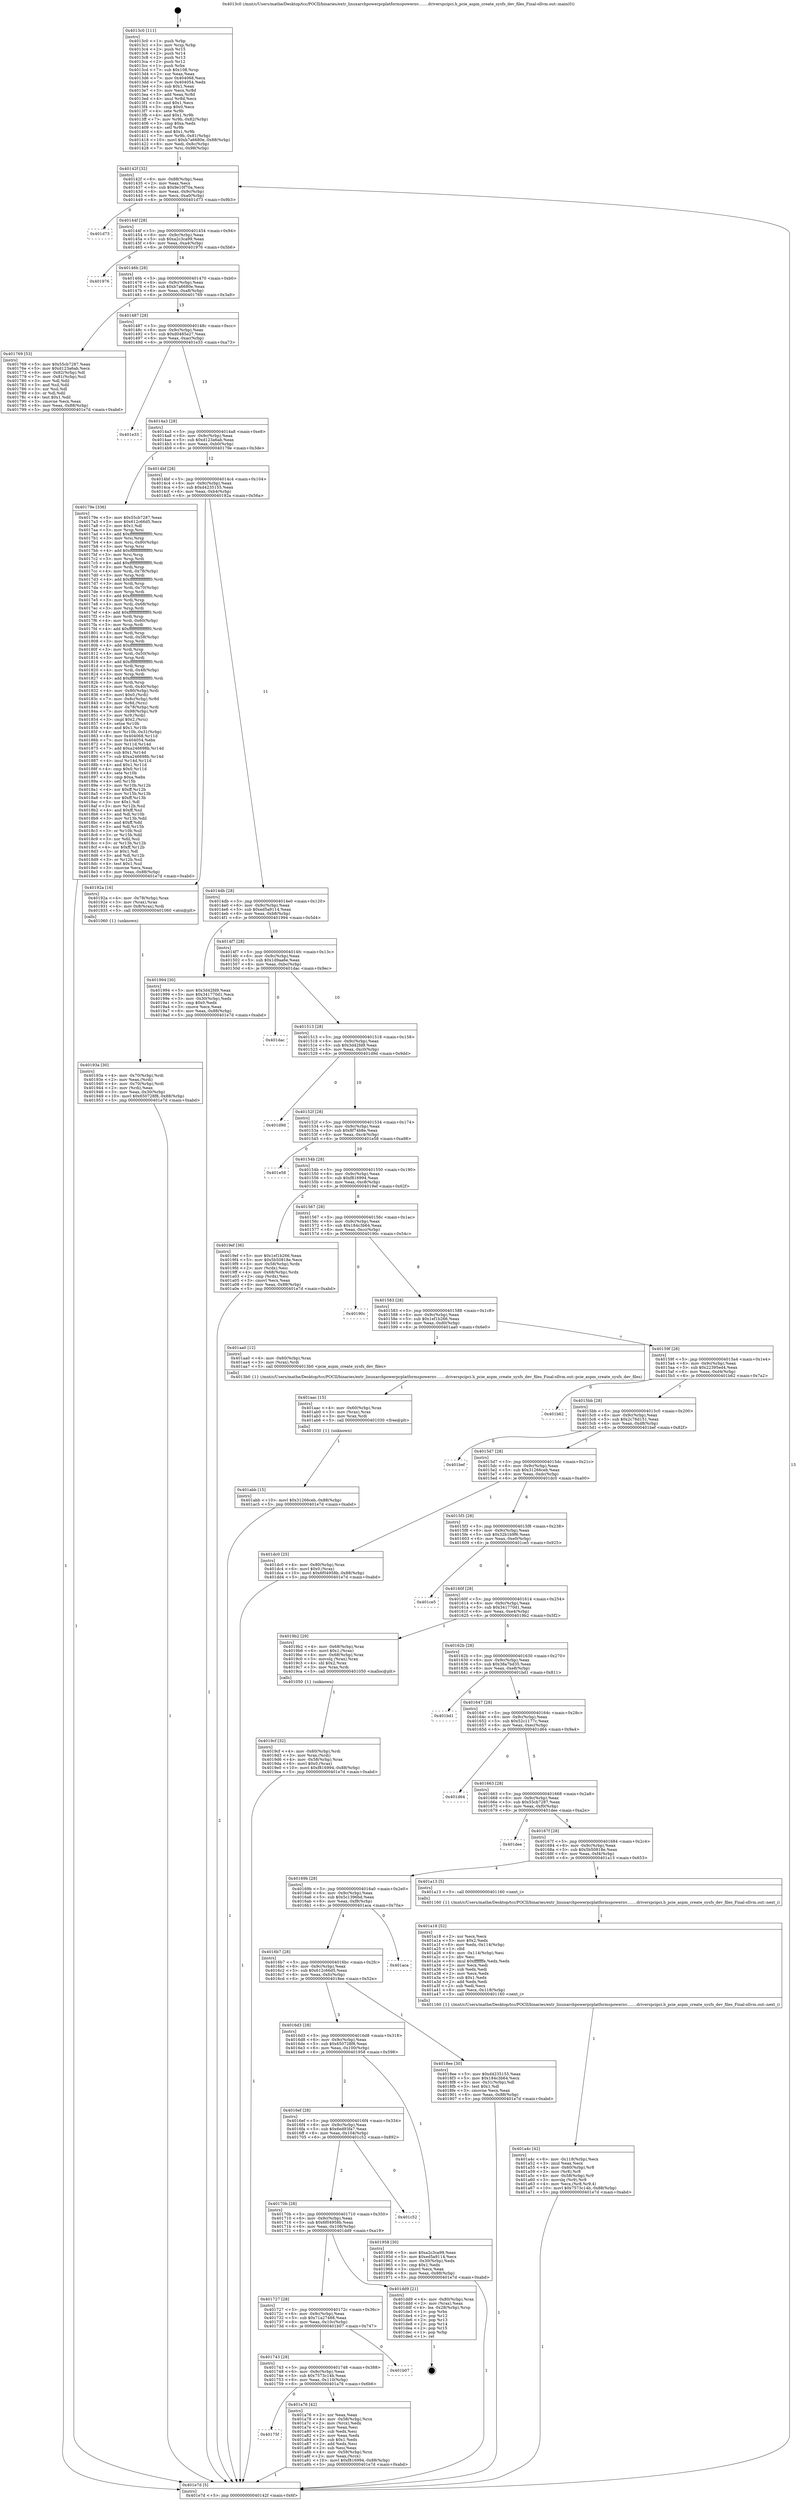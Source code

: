 digraph "0x4013c0" {
  label = "0x4013c0 (/mnt/c/Users/mathe/Desktop/tcc/POCII/binaries/extr_linuxarchpowerpcplatformspowernv........driverspcipci.h_pcie_aspm_create_sysfs_dev_files_Final-ollvm.out::main(0))"
  labelloc = "t"
  node[shape=record]

  Entry [label="",width=0.3,height=0.3,shape=circle,fillcolor=black,style=filled]
  "0x40142f" [label="{
     0x40142f [32]\l
     | [instrs]\l
     &nbsp;&nbsp;0x40142f \<+6\>: mov -0x88(%rbp),%eax\l
     &nbsp;&nbsp;0x401435 \<+2\>: mov %eax,%ecx\l
     &nbsp;&nbsp;0x401437 \<+6\>: sub $0x9e10f70a,%ecx\l
     &nbsp;&nbsp;0x40143d \<+6\>: mov %eax,-0x9c(%rbp)\l
     &nbsp;&nbsp;0x401443 \<+6\>: mov %ecx,-0xa0(%rbp)\l
     &nbsp;&nbsp;0x401449 \<+6\>: je 0000000000401d73 \<main+0x9b3\>\l
  }"]
  "0x401d73" [label="{
     0x401d73\l
  }", style=dashed]
  "0x40144f" [label="{
     0x40144f [28]\l
     | [instrs]\l
     &nbsp;&nbsp;0x40144f \<+5\>: jmp 0000000000401454 \<main+0x94\>\l
     &nbsp;&nbsp;0x401454 \<+6\>: mov -0x9c(%rbp),%eax\l
     &nbsp;&nbsp;0x40145a \<+5\>: sub $0xa2c3ca99,%eax\l
     &nbsp;&nbsp;0x40145f \<+6\>: mov %eax,-0xa4(%rbp)\l
     &nbsp;&nbsp;0x401465 \<+6\>: je 0000000000401976 \<main+0x5b6\>\l
  }"]
  Exit [label="",width=0.3,height=0.3,shape=circle,fillcolor=black,style=filled,peripheries=2]
  "0x401976" [label="{
     0x401976\l
  }", style=dashed]
  "0x40146b" [label="{
     0x40146b [28]\l
     | [instrs]\l
     &nbsp;&nbsp;0x40146b \<+5\>: jmp 0000000000401470 \<main+0xb0\>\l
     &nbsp;&nbsp;0x401470 \<+6\>: mov -0x9c(%rbp),%eax\l
     &nbsp;&nbsp;0x401476 \<+5\>: sub $0xb7a6680e,%eax\l
     &nbsp;&nbsp;0x40147b \<+6\>: mov %eax,-0xa8(%rbp)\l
     &nbsp;&nbsp;0x401481 \<+6\>: je 0000000000401769 \<main+0x3a9\>\l
  }"]
  "0x401abb" [label="{
     0x401abb [15]\l
     | [instrs]\l
     &nbsp;&nbsp;0x401abb \<+10\>: movl $0x31266ceb,-0x88(%rbp)\l
     &nbsp;&nbsp;0x401ac5 \<+5\>: jmp 0000000000401e7d \<main+0xabd\>\l
  }"]
  "0x401769" [label="{
     0x401769 [53]\l
     | [instrs]\l
     &nbsp;&nbsp;0x401769 \<+5\>: mov $0x55cb7287,%eax\l
     &nbsp;&nbsp;0x40176e \<+5\>: mov $0xd123a6ab,%ecx\l
     &nbsp;&nbsp;0x401773 \<+6\>: mov -0x82(%rbp),%dl\l
     &nbsp;&nbsp;0x401779 \<+7\>: mov -0x81(%rbp),%sil\l
     &nbsp;&nbsp;0x401780 \<+3\>: mov %dl,%dil\l
     &nbsp;&nbsp;0x401783 \<+3\>: and %sil,%dil\l
     &nbsp;&nbsp;0x401786 \<+3\>: xor %sil,%dl\l
     &nbsp;&nbsp;0x401789 \<+3\>: or %dl,%dil\l
     &nbsp;&nbsp;0x40178c \<+4\>: test $0x1,%dil\l
     &nbsp;&nbsp;0x401790 \<+3\>: cmovne %ecx,%eax\l
     &nbsp;&nbsp;0x401793 \<+6\>: mov %eax,-0x88(%rbp)\l
     &nbsp;&nbsp;0x401799 \<+5\>: jmp 0000000000401e7d \<main+0xabd\>\l
  }"]
  "0x401487" [label="{
     0x401487 [28]\l
     | [instrs]\l
     &nbsp;&nbsp;0x401487 \<+5\>: jmp 000000000040148c \<main+0xcc\>\l
     &nbsp;&nbsp;0x40148c \<+6\>: mov -0x9c(%rbp),%eax\l
     &nbsp;&nbsp;0x401492 \<+5\>: sub $0xd0485e27,%eax\l
     &nbsp;&nbsp;0x401497 \<+6\>: mov %eax,-0xac(%rbp)\l
     &nbsp;&nbsp;0x40149d \<+6\>: je 0000000000401e33 \<main+0xa73\>\l
  }"]
  "0x401e7d" [label="{
     0x401e7d [5]\l
     | [instrs]\l
     &nbsp;&nbsp;0x401e7d \<+5\>: jmp 000000000040142f \<main+0x6f\>\l
  }"]
  "0x4013c0" [label="{
     0x4013c0 [111]\l
     | [instrs]\l
     &nbsp;&nbsp;0x4013c0 \<+1\>: push %rbp\l
     &nbsp;&nbsp;0x4013c1 \<+3\>: mov %rsp,%rbp\l
     &nbsp;&nbsp;0x4013c4 \<+2\>: push %r15\l
     &nbsp;&nbsp;0x4013c6 \<+2\>: push %r14\l
     &nbsp;&nbsp;0x4013c8 \<+2\>: push %r13\l
     &nbsp;&nbsp;0x4013ca \<+2\>: push %r12\l
     &nbsp;&nbsp;0x4013cc \<+1\>: push %rbx\l
     &nbsp;&nbsp;0x4013cd \<+7\>: sub $0x108,%rsp\l
     &nbsp;&nbsp;0x4013d4 \<+2\>: xor %eax,%eax\l
     &nbsp;&nbsp;0x4013d6 \<+7\>: mov 0x404068,%ecx\l
     &nbsp;&nbsp;0x4013dd \<+7\>: mov 0x404054,%edx\l
     &nbsp;&nbsp;0x4013e4 \<+3\>: sub $0x1,%eax\l
     &nbsp;&nbsp;0x4013e7 \<+3\>: mov %ecx,%r8d\l
     &nbsp;&nbsp;0x4013ea \<+3\>: add %eax,%r8d\l
     &nbsp;&nbsp;0x4013ed \<+4\>: imul %r8d,%ecx\l
     &nbsp;&nbsp;0x4013f1 \<+3\>: and $0x1,%ecx\l
     &nbsp;&nbsp;0x4013f4 \<+3\>: cmp $0x0,%ecx\l
     &nbsp;&nbsp;0x4013f7 \<+4\>: sete %r9b\l
     &nbsp;&nbsp;0x4013fb \<+4\>: and $0x1,%r9b\l
     &nbsp;&nbsp;0x4013ff \<+7\>: mov %r9b,-0x82(%rbp)\l
     &nbsp;&nbsp;0x401406 \<+3\>: cmp $0xa,%edx\l
     &nbsp;&nbsp;0x401409 \<+4\>: setl %r9b\l
     &nbsp;&nbsp;0x40140d \<+4\>: and $0x1,%r9b\l
     &nbsp;&nbsp;0x401411 \<+7\>: mov %r9b,-0x81(%rbp)\l
     &nbsp;&nbsp;0x401418 \<+10\>: movl $0xb7a6680e,-0x88(%rbp)\l
     &nbsp;&nbsp;0x401422 \<+6\>: mov %edi,-0x8c(%rbp)\l
     &nbsp;&nbsp;0x401428 \<+7\>: mov %rsi,-0x98(%rbp)\l
  }"]
  "0x401aac" [label="{
     0x401aac [15]\l
     | [instrs]\l
     &nbsp;&nbsp;0x401aac \<+4\>: mov -0x60(%rbp),%rax\l
     &nbsp;&nbsp;0x401ab0 \<+3\>: mov (%rax),%rax\l
     &nbsp;&nbsp;0x401ab3 \<+3\>: mov %rax,%rdi\l
     &nbsp;&nbsp;0x401ab6 \<+5\>: call 0000000000401030 \<free@plt\>\l
     | [calls]\l
     &nbsp;&nbsp;0x401030 \{1\} (unknown)\l
  }"]
  "0x401e33" [label="{
     0x401e33\l
  }", style=dashed]
  "0x4014a3" [label="{
     0x4014a3 [28]\l
     | [instrs]\l
     &nbsp;&nbsp;0x4014a3 \<+5\>: jmp 00000000004014a8 \<main+0xe8\>\l
     &nbsp;&nbsp;0x4014a8 \<+6\>: mov -0x9c(%rbp),%eax\l
     &nbsp;&nbsp;0x4014ae \<+5\>: sub $0xd123a6ab,%eax\l
     &nbsp;&nbsp;0x4014b3 \<+6\>: mov %eax,-0xb0(%rbp)\l
     &nbsp;&nbsp;0x4014b9 \<+6\>: je 000000000040179e \<main+0x3de\>\l
  }"]
  "0x40175f" [label="{
     0x40175f\l
  }", style=dashed]
  "0x40179e" [label="{
     0x40179e [336]\l
     | [instrs]\l
     &nbsp;&nbsp;0x40179e \<+5\>: mov $0x55cb7287,%eax\l
     &nbsp;&nbsp;0x4017a3 \<+5\>: mov $0x612c66d5,%ecx\l
     &nbsp;&nbsp;0x4017a8 \<+2\>: mov $0x1,%dl\l
     &nbsp;&nbsp;0x4017aa \<+3\>: mov %rsp,%rsi\l
     &nbsp;&nbsp;0x4017ad \<+4\>: add $0xfffffffffffffff0,%rsi\l
     &nbsp;&nbsp;0x4017b1 \<+3\>: mov %rsi,%rsp\l
     &nbsp;&nbsp;0x4017b4 \<+4\>: mov %rsi,-0x80(%rbp)\l
     &nbsp;&nbsp;0x4017b8 \<+3\>: mov %rsp,%rsi\l
     &nbsp;&nbsp;0x4017bb \<+4\>: add $0xfffffffffffffff0,%rsi\l
     &nbsp;&nbsp;0x4017bf \<+3\>: mov %rsi,%rsp\l
     &nbsp;&nbsp;0x4017c2 \<+3\>: mov %rsp,%rdi\l
     &nbsp;&nbsp;0x4017c5 \<+4\>: add $0xfffffffffffffff0,%rdi\l
     &nbsp;&nbsp;0x4017c9 \<+3\>: mov %rdi,%rsp\l
     &nbsp;&nbsp;0x4017cc \<+4\>: mov %rdi,-0x78(%rbp)\l
     &nbsp;&nbsp;0x4017d0 \<+3\>: mov %rsp,%rdi\l
     &nbsp;&nbsp;0x4017d3 \<+4\>: add $0xfffffffffffffff0,%rdi\l
     &nbsp;&nbsp;0x4017d7 \<+3\>: mov %rdi,%rsp\l
     &nbsp;&nbsp;0x4017da \<+4\>: mov %rdi,-0x70(%rbp)\l
     &nbsp;&nbsp;0x4017de \<+3\>: mov %rsp,%rdi\l
     &nbsp;&nbsp;0x4017e1 \<+4\>: add $0xfffffffffffffff0,%rdi\l
     &nbsp;&nbsp;0x4017e5 \<+3\>: mov %rdi,%rsp\l
     &nbsp;&nbsp;0x4017e8 \<+4\>: mov %rdi,-0x68(%rbp)\l
     &nbsp;&nbsp;0x4017ec \<+3\>: mov %rsp,%rdi\l
     &nbsp;&nbsp;0x4017ef \<+4\>: add $0xfffffffffffffff0,%rdi\l
     &nbsp;&nbsp;0x4017f3 \<+3\>: mov %rdi,%rsp\l
     &nbsp;&nbsp;0x4017f6 \<+4\>: mov %rdi,-0x60(%rbp)\l
     &nbsp;&nbsp;0x4017fa \<+3\>: mov %rsp,%rdi\l
     &nbsp;&nbsp;0x4017fd \<+4\>: add $0xfffffffffffffff0,%rdi\l
     &nbsp;&nbsp;0x401801 \<+3\>: mov %rdi,%rsp\l
     &nbsp;&nbsp;0x401804 \<+4\>: mov %rdi,-0x58(%rbp)\l
     &nbsp;&nbsp;0x401808 \<+3\>: mov %rsp,%rdi\l
     &nbsp;&nbsp;0x40180b \<+4\>: add $0xfffffffffffffff0,%rdi\l
     &nbsp;&nbsp;0x40180f \<+3\>: mov %rdi,%rsp\l
     &nbsp;&nbsp;0x401812 \<+4\>: mov %rdi,-0x50(%rbp)\l
     &nbsp;&nbsp;0x401816 \<+3\>: mov %rsp,%rdi\l
     &nbsp;&nbsp;0x401819 \<+4\>: add $0xfffffffffffffff0,%rdi\l
     &nbsp;&nbsp;0x40181d \<+3\>: mov %rdi,%rsp\l
     &nbsp;&nbsp;0x401820 \<+4\>: mov %rdi,-0x48(%rbp)\l
     &nbsp;&nbsp;0x401824 \<+3\>: mov %rsp,%rdi\l
     &nbsp;&nbsp;0x401827 \<+4\>: add $0xfffffffffffffff0,%rdi\l
     &nbsp;&nbsp;0x40182b \<+3\>: mov %rdi,%rsp\l
     &nbsp;&nbsp;0x40182e \<+4\>: mov %rdi,-0x40(%rbp)\l
     &nbsp;&nbsp;0x401832 \<+4\>: mov -0x80(%rbp),%rdi\l
     &nbsp;&nbsp;0x401836 \<+6\>: movl $0x0,(%rdi)\l
     &nbsp;&nbsp;0x40183c \<+7\>: mov -0x8c(%rbp),%r8d\l
     &nbsp;&nbsp;0x401843 \<+3\>: mov %r8d,(%rsi)\l
     &nbsp;&nbsp;0x401846 \<+4\>: mov -0x78(%rbp),%rdi\l
     &nbsp;&nbsp;0x40184a \<+7\>: mov -0x98(%rbp),%r9\l
     &nbsp;&nbsp;0x401851 \<+3\>: mov %r9,(%rdi)\l
     &nbsp;&nbsp;0x401854 \<+3\>: cmpl $0x2,(%rsi)\l
     &nbsp;&nbsp;0x401857 \<+4\>: setne %r10b\l
     &nbsp;&nbsp;0x40185b \<+4\>: and $0x1,%r10b\l
     &nbsp;&nbsp;0x40185f \<+4\>: mov %r10b,-0x31(%rbp)\l
     &nbsp;&nbsp;0x401863 \<+8\>: mov 0x404068,%r11d\l
     &nbsp;&nbsp;0x40186b \<+7\>: mov 0x404054,%ebx\l
     &nbsp;&nbsp;0x401872 \<+3\>: mov %r11d,%r14d\l
     &nbsp;&nbsp;0x401875 \<+7\>: add $0xa246698b,%r14d\l
     &nbsp;&nbsp;0x40187c \<+4\>: sub $0x1,%r14d\l
     &nbsp;&nbsp;0x401880 \<+7\>: sub $0xa246698b,%r14d\l
     &nbsp;&nbsp;0x401887 \<+4\>: imul %r14d,%r11d\l
     &nbsp;&nbsp;0x40188b \<+4\>: and $0x1,%r11d\l
     &nbsp;&nbsp;0x40188f \<+4\>: cmp $0x0,%r11d\l
     &nbsp;&nbsp;0x401893 \<+4\>: sete %r10b\l
     &nbsp;&nbsp;0x401897 \<+3\>: cmp $0xa,%ebx\l
     &nbsp;&nbsp;0x40189a \<+4\>: setl %r15b\l
     &nbsp;&nbsp;0x40189e \<+3\>: mov %r10b,%r12b\l
     &nbsp;&nbsp;0x4018a1 \<+4\>: xor $0xff,%r12b\l
     &nbsp;&nbsp;0x4018a5 \<+3\>: mov %r15b,%r13b\l
     &nbsp;&nbsp;0x4018a8 \<+4\>: xor $0xff,%r13b\l
     &nbsp;&nbsp;0x4018ac \<+3\>: xor $0x1,%dl\l
     &nbsp;&nbsp;0x4018af \<+3\>: mov %r12b,%sil\l
     &nbsp;&nbsp;0x4018b2 \<+4\>: and $0xff,%sil\l
     &nbsp;&nbsp;0x4018b6 \<+3\>: and %dl,%r10b\l
     &nbsp;&nbsp;0x4018b9 \<+3\>: mov %r13b,%dil\l
     &nbsp;&nbsp;0x4018bc \<+4\>: and $0xff,%dil\l
     &nbsp;&nbsp;0x4018c0 \<+3\>: and %dl,%r15b\l
     &nbsp;&nbsp;0x4018c3 \<+3\>: or %r10b,%sil\l
     &nbsp;&nbsp;0x4018c6 \<+3\>: or %r15b,%dil\l
     &nbsp;&nbsp;0x4018c9 \<+3\>: xor %dil,%sil\l
     &nbsp;&nbsp;0x4018cc \<+3\>: or %r13b,%r12b\l
     &nbsp;&nbsp;0x4018cf \<+4\>: xor $0xff,%r12b\l
     &nbsp;&nbsp;0x4018d3 \<+3\>: or $0x1,%dl\l
     &nbsp;&nbsp;0x4018d6 \<+3\>: and %dl,%r12b\l
     &nbsp;&nbsp;0x4018d9 \<+3\>: or %r12b,%sil\l
     &nbsp;&nbsp;0x4018dc \<+4\>: test $0x1,%sil\l
     &nbsp;&nbsp;0x4018e0 \<+3\>: cmovne %ecx,%eax\l
     &nbsp;&nbsp;0x4018e3 \<+6\>: mov %eax,-0x88(%rbp)\l
     &nbsp;&nbsp;0x4018e9 \<+5\>: jmp 0000000000401e7d \<main+0xabd\>\l
  }"]
  "0x4014bf" [label="{
     0x4014bf [28]\l
     | [instrs]\l
     &nbsp;&nbsp;0x4014bf \<+5\>: jmp 00000000004014c4 \<main+0x104\>\l
     &nbsp;&nbsp;0x4014c4 \<+6\>: mov -0x9c(%rbp),%eax\l
     &nbsp;&nbsp;0x4014ca \<+5\>: sub $0xd4235155,%eax\l
     &nbsp;&nbsp;0x4014cf \<+6\>: mov %eax,-0xb4(%rbp)\l
     &nbsp;&nbsp;0x4014d5 \<+6\>: je 000000000040192a \<main+0x56a\>\l
  }"]
  "0x401a76" [label="{
     0x401a76 [42]\l
     | [instrs]\l
     &nbsp;&nbsp;0x401a76 \<+2\>: xor %eax,%eax\l
     &nbsp;&nbsp;0x401a78 \<+4\>: mov -0x58(%rbp),%rcx\l
     &nbsp;&nbsp;0x401a7c \<+2\>: mov (%rcx),%edx\l
     &nbsp;&nbsp;0x401a7e \<+2\>: mov %eax,%esi\l
     &nbsp;&nbsp;0x401a80 \<+2\>: sub %edx,%esi\l
     &nbsp;&nbsp;0x401a82 \<+2\>: mov %eax,%edx\l
     &nbsp;&nbsp;0x401a84 \<+3\>: sub $0x1,%edx\l
     &nbsp;&nbsp;0x401a87 \<+2\>: add %edx,%esi\l
     &nbsp;&nbsp;0x401a89 \<+2\>: sub %esi,%eax\l
     &nbsp;&nbsp;0x401a8b \<+4\>: mov -0x58(%rbp),%rcx\l
     &nbsp;&nbsp;0x401a8f \<+2\>: mov %eax,(%rcx)\l
     &nbsp;&nbsp;0x401a91 \<+10\>: movl $0xf816994,-0x88(%rbp)\l
     &nbsp;&nbsp;0x401a9b \<+5\>: jmp 0000000000401e7d \<main+0xabd\>\l
  }"]
  "0x401743" [label="{
     0x401743 [28]\l
     | [instrs]\l
     &nbsp;&nbsp;0x401743 \<+5\>: jmp 0000000000401748 \<main+0x388\>\l
     &nbsp;&nbsp;0x401748 \<+6\>: mov -0x9c(%rbp),%eax\l
     &nbsp;&nbsp;0x40174e \<+5\>: sub $0x7573c14b,%eax\l
     &nbsp;&nbsp;0x401753 \<+6\>: mov %eax,-0x110(%rbp)\l
     &nbsp;&nbsp;0x401759 \<+6\>: je 0000000000401a76 \<main+0x6b6\>\l
  }"]
  "0x40192a" [label="{
     0x40192a [16]\l
     | [instrs]\l
     &nbsp;&nbsp;0x40192a \<+4\>: mov -0x78(%rbp),%rax\l
     &nbsp;&nbsp;0x40192e \<+3\>: mov (%rax),%rax\l
     &nbsp;&nbsp;0x401931 \<+4\>: mov 0x8(%rax),%rdi\l
     &nbsp;&nbsp;0x401935 \<+5\>: call 0000000000401060 \<atoi@plt\>\l
     | [calls]\l
     &nbsp;&nbsp;0x401060 \{1\} (unknown)\l
  }"]
  "0x4014db" [label="{
     0x4014db [28]\l
     | [instrs]\l
     &nbsp;&nbsp;0x4014db \<+5\>: jmp 00000000004014e0 \<main+0x120\>\l
     &nbsp;&nbsp;0x4014e0 \<+6\>: mov -0x9c(%rbp),%eax\l
     &nbsp;&nbsp;0x4014e6 \<+5\>: sub $0xed5a9114,%eax\l
     &nbsp;&nbsp;0x4014eb \<+6\>: mov %eax,-0xb8(%rbp)\l
     &nbsp;&nbsp;0x4014f1 \<+6\>: je 0000000000401994 \<main+0x5d4\>\l
  }"]
  "0x401b07" [label="{
     0x401b07\l
  }", style=dashed]
  "0x401994" [label="{
     0x401994 [30]\l
     | [instrs]\l
     &nbsp;&nbsp;0x401994 \<+5\>: mov $0x3d42fd9,%eax\l
     &nbsp;&nbsp;0x401999 \<+5\>: mov $0x341770d1,%ecx\l
     &nbsp;&nbsp;0x40199e \<+3\>: mov -0x30(%rbp),%edx\l
     &nbsp;&nbsp;0x4019a1 \<+3\>: cmp $0x0,%edx\l
     &nbsp;&nbsp;0x4019a4 \<+3\>: cmove %ecx,%eax\l
     &nbsp;&nbsp;0x4019a7 \<+6\>: mov %eax,-0x88(%rbp)\l
     &nbsp;&nbsp;0x4019ad \<+5\>: jmp 0000000000401e7d \<main+0xabd\>\l
  }"]
  "0x4014f7" [label="{
     0x4014f7 [28]\l
     | [instrs]\l
     &nbsp;&nbsp;0x4014f7 \<+5\>: jmp 00000000004014fc \<main+0x13c\>\l
     &nbsp;&nbsp;0x4014fc \<+6\>: mov -0x9c(%rbp),%eax\l
     &nbsp;&nbsp;0x401502 \<+5\>: sub $0x1d9aa6e,%eax\l
     &nbsp;&nbsp;0x401507 \<+6\>: mov %eax,-0xbc(%rbp)\l
     &nbsp;&nbsp;0x40150d \<+6\>: je 0000000000401dac \<main+0x9ec\>\l
  }"]
  "0x401727" [label="{
     0x401727 [28]\l
     | [instrs]\l
     &nbsp;&nbsp;0x401727 \<+5\>: jmp 000000000040172c \<main+0x36c\>\l
     &nbsp;&nbsp;0x40172c \<+6\>: mov -0x9c(%rbp),%eax\l
     &nbsp;&nbsp;0x401732 \<+5\>: sub $0x71a27488,%eax\l
     &nbsp;&nbsp;0x401737 \<+6\>: mov %eax,-0x10c(%rbp)\l
     &nbsp;&nbsp;0x40173d \<+6\>: je 0000000000401b07 \<main+0x747\>\l
  }"]
  "0x401dac" [label="{
     0x401dac\l
  }", style=dashed]
  "0x401513" [label="{
     0x401513 [28]\l
     | [instrs]\l
     &nbsp;&nbsp;0x401513 \<+5\>: jmp 0000000000401518 \<main+0x158\>\l
     &nbsp;&nbsp;0x401518 \<+6\>: mov -0x9c(%rbp),%eax\l
     &nbsp;&nbsp;0x40151e \<+5\>: sub $0x3d42fd9,%eax\l
     &nbsp;&nbsp;0x401523 \<+6\>: mov %eax,-0xc0(%rbp)\l
     &nbsp;&nbsp;0x401529 \<+6\>: je 0000000000401d9d \<main+0x9dd\>\l
  }"]
  "0x401dd9" [label="{
     0x401dd9 [21]\l
     | [instrs]\l
     &nbsp;&nbsp;0x401dd9 \<+4\>: mov -0x80(%rbp),%rax\l
     &nbsp;&nbsp;0x401ddd \<+2\>: mov (%rax),%eax\l
     &nbsp;&nbsp;0x401ddf \<+4\>: lea -0x28(%rbp),%rsp\l
     &nbsp;&nbsp;0x401de3 \<+1\>: pop %rbx\l
     &nbsp;&nbsp;0x401de4 \<+2\>: pop %r12\l
     &nbsp;&nbsp;0x401de6 \<+2\>: pop %r13\l
     &nbsp;&nbsp;0x401de8 \<+2\>: pop %r14\l
     &nbsp;&nbsp;0x401dea \<+2\>: pop %r15\l
     &nbsp;&nbsp;0x401dec \<+1\>: pop %rbp\l
     &nbsp;&nbsp;0x401ded \<+1\>: ret\l
  }"]
  "0x401d9d" [label="{
     0x401d9d\l
  }", style=dashed]
  "0x40152f" [label="{
     0x40152f [28]\l
     | [instrs]\l
     &nbsp;&nbsp;0x40152f \<+5\>: jmp 0000000000401534 \<main+0x174\>\l
     &nbsp;&nbsp;0x401534 \<+6\>: mov -0x9c(%rbp),%eax\l
     &nbsp;&nbsp;0x40153a \<+5\>: sub $0x8f74b8e,%eax\l
     &nbsp;&nbsp;0x40153f \<+6\>: mov %eax,-0xc4(%rbp)\l
     &nbsp;&nbsp;0x401545 \<+6\>: je 0000000000401e58 \<main+0xa98\>\l
  }"]
  "0x40170b" [label="{
     0x40170b [28]\l
     | [instrs]\l
     &nbsp;&nbsp;0x40170b \<+5\>: jmp 0000000000401710 \<main+0x350\>\l
     &nbsp;&nbsp;0x401710 \<+6\>: mov -0x9c(%rbp),%eax\l
     &nbsp;&nbsp;0x401716 \<+5\>: sub $0x6f04958b,%eax\l
     &nbsp;&nbsp;0x40171b \<+6\>: mov %eax,-0x108(%rbp)\l
     &nbsp;&nbsp;0x401721 \<+6\>: je 0000000000401dd9 \<main+0xa19\>\l
  }"]
  "0x401e58" [label="{
     0x401e58\l
  }", style=dashed]
  "0x40154b" [label="{
     0x40154b [28]\l
     | [instrs]\l
     &nbsp;&nbsp;0x40154b \<+5\>: jmp 0000000000401550 \<main+0x190\>\l
     &nbsp;&nbsp;0x401550 \<+6\>: mov -0x9c(%rbp),%eax\l
     &nbsp;&nbsp;0x401556 \<+5\>: sub $0xf816994,%eax\l
     &nbsp;&nbsp;0x40155b \<+6\>: mov %eax,-0xc8(%rbp)\l
     &nbsp;&nbsp;0x401561 \<+6\>: je 00000000004019ef \<main+0x62f\>\l
  }"]
  "0x401c52" [label="{
     0x401c52\l
  }", style=dashed]
  "0x4019ef" [label="{
     0x4019ef [36]\l
     | [instrs]\l
     &nbsp;&nbsp;0x4019ef \<+5\>: mov $0x1ef1b266,%eax\l
     &nbsp;&nbsp;0x4019f4 \<+5\>: mov $0x5b50818e,%ecx\l
     &nbsp;&nbsp;0x4019f9 \<+4\>: mov -0x58(%rbp),%rdx\l
     &nbsp;&nbsp;0x4019fd \<+2\>: mov (%rdx),%esi\l
     &nbsp;&nbsp;0x4019ff \<+4\>: mov -0x68(%rbp),%rdx\l
     &nbsp;&nbsp;0x401a03 \<+2\>: cmp (%rdx),%esi\l
     &nbsp;&nbsp;0x401a05 \<+3\>: cmovl %ecx,%eax\l
     &nbsp;&nbsp;0x401a08 \<+6\>: mov %eax,-0x88(%rbp)\l
     &nbsp;&nbsp;0x401a0e \<+5\>: jmp 0000000000401e7d \<main+0xabd\>\l
  }"]
  "0x401567" [label="{
     0x401567 [28]\l
     | [instrs]\l
     &nbsp;&nbsp;0x401567 \<+5\>: jmp 000000000040156c \<main+0x1ac\>\l
     &nbsp;&nbsp;0x40156c \<+6\>: mov -0x9c(%rbp),%eax\l
     &nbsp;&nbsp;0x401572 \<+5\>: sub $0x184c3b64,%eax\l
     &nbsp;&nbsp;0x401577 \<+6\>: mov %eax,-0xcc(%rbp)\l
     &nbsp;&nbsp;0x40157d \<+6\>: je 000000000040190c \<main+0x54c\>\l
  }"]
  "0x401a4c" [label="{
     0x401a4c [42]\l
     | [instrs]\l
     &nbsp;&nbsp;0x401a4c \<+6\>: mov -0x118(%rbp),%ecx\l
     &nbsp;&nbsp;0x401a52 \<+3\>: imul %eax,%ecx\l
     &nbsp;&nbsp;0x401a55 \<+4\>: mov -0x60(%rbp),%r8\l
     &nbsp;&nbsp;0x401a59 \<+3\>: mov (%r8),%r8\l
     &nbsp;&nbsp;0x401a5c \<+4\>: mov -0x58(%rbp),%r9\l
     &nbsp;&nbsp;0x401a60 \<+3\>: movslq (%r9),%r9\l
     &nbsp;&nbsp;0x401a63 \<+4\>: mov %ecx,(%r8,%r9,4)\l
     &nbsp;&nbsp;0x401a67 \<+10\>: movl $0x7573c14b,-0x88(%rbp)\l
     &nbsp;&nbsp;0x401a71 \<+5\>: jmp 0000000000401e7d \<main+0xabd\>\l
  }"]
  "0x40190c" [label="{
     0x40190c\l
  }", style=dashed]
  "0x401583" [label="{
     0x401583 [28]\l
     | [instrs]\l
     &nbsp;&nbsp;0x401583 \<+5\>: jmp 0000000000401588 \<main+0x1c8\>\l
     &nbsp;&nbsp;0x401588 \<+6\>: mov -0x9c(%rbp),%eax\l
     &nbsp;&nbsp;0x40158e \<+5\>: sub $0x1ef1b266,%eax\l
     &nbsp;&nbsp;0x401593 \<+6\>: mov %eax,-0xd0(%rbp)\l
     &nbsp;&nbsp;0x401599 \<+6\>: je 0000000000401aa0 \<main+0x6e0\>\l
  }"]
  "0x401a18" [label="{
     0x401a18 [52]\l
     | [instrs]\l
     &nbsp;&nbsp;0x401a18 \<+2\>: xor %ecx,%ecx\l
     &nbsp;&nbsp;0x401a1a \<+5\>: mov $0x2,%edx\l
     &nbsp;&nbsp;0x401a1f \<+6\>: mov %edx,-0x114(%rbp)\l
     &nbsp;&nbsp;0x401a25 \<+1\>: cltd\l
     &nbsp;&nbsp;0x401a26 \<+6\>: mov -0x114(%rbp),%esi\l
     &nbsp;&nbsp;0x401a2c \<+2\>: idiv %esi\l
     &nbsp;&nbsp;0x401a2e \<+6\>: imul $0xfffffffe,%edx,%edx\l
     &nbsp;&nbsp;0x401a34 \<+2\>: mov %ecx,%edi\l
     &nbsp;&nbsp;0x401a36 \<+2\>: sub %edx,%edi\l
     &nbsp;&nbsp;0x401a38 \<+2\>: mov %ecx,%edx\l
     &nbsp;&nbsp;0x401a3a \<+3\>: sub $0x1,%edx\l
     &nbsp;&nbsp;0x401a3d \<+2\>: add %edx,%edi\l
     &nbsp;&nbsp;0x401a3f \<+2\>: sub %edi,%ecx\l
     &nbsp;&nbsp;0x401a41 \<+6\>: mov %ecx,-0x118(%rbp)\l
     &nbsp;&nbsp;0x401a47 \<+5\>: call 0000000000401160 \<next_i\>\l
     | [calls]\l
     &nbsp;&nbsp;0x401160 \{1\} (/mnt/c/Users/mathe/Desktop/tcc/POCII/binaries/extr_linuxarchpowerpcplatformspowernv........driverspcipci.h_pcie_aspm_create_sysfs_dev_files_Final-ollvm.out::next_i)\l
  }"]
  "0x401aa0" [label="{
     0x401aa0 [12]\l
     | [instrs]\l
     &nbsp;&nbsp;0x401aa0 \<+4\>: mov -0x60(%rbp),%rax\l
     &nbsp;&nbsp;0x401aa4 \<+3\>: mov (%rax),%rdi\l
     &nbsp;&nbsp;0x401aa7 \<+5\>: call 00000000004013b0 \<pcie_aspm_create_sysfs_dev_files\>\l
     | [calls]\l
     &nbsp;&nbsp;0x4013b0 \{1\} (/mnt/c/Users/mathe/Desktop/tcc/POCII/binaries/extr_linuxarchpowerpcplatformspowernv........driverspcipci.h_pcie_aspm_create_sysfs_dev_files_Final-ollvm.out::pcie_aspm_create_sysfs_dev_files)\l
  }"]
  "0x40159f" [label="{
     0x40159f [28]\l
     | [instrs]\l
     &nbsp;&nbsp;0x40159f \<+5\>: jmp 00000000004015a4 \<main+0x1e4\>\l
     &nbsp;&nbsp;0x4015a4 \<+6\>: mov -0x9c(%rbp),%eax\l
     &nbsp;&nbsp;0x4015aa \<+5\>: sub $0x22395ed4,%eax\l
     &nbsp;&nbsp;0x4015af \<+6\>: mov %eax,-0xd4(%rbp)\l
     &nbsp;&nbsp;0x4015b5 \<+6\>: je 0000000000401b62 \<main+0x7a2\>\l
  }"]
  "0x4019cf" [label="{
     0x4019cf [32]\l
     | [instrs]\l
     &nbsp;&nbsp;0x4019cf \<+4\>: mov -0x60(%rbp),%rdi\l
     &nbsp;&nbsp;0x4019d3 \<+3\>: mov %rax,(%rdi)\l
     &nbsp;&nbsp;0x4019d6 \<+4\>: mov -0x58(%rbp),%rax\l
     &nbsp;&nbsp;0x4019da \<+6\>: movl $0x0,(%rax)\l
     &nbsp;&nbsp;0x4019e0 \<+10\>: movl $0xf816994,-0x88(%rbp)\l
     &nbsp;&nbsp;0x4019ea \<+5\>: jmp 0000000000401e7d \<main+0xabd\>\l
  }"]
  "0x401b62" [label="{
     0x401b62\l
  }", style=dashed]
  "0x4015bb" [label="{
     0x4015bb [28]\l
     | [instrs]\l
     &nbsp;&nbsp;0x4015bb \<+5\>: jmp 00000000004015c0 \<main+0x200\>\l
     &nbsp;&nbsp;0x4015c0 \<+6\>: mov -0x9c(%rbp),%eax\l
     &nbsp;&nbsp;0x4015c6 \<+5\>: sub $0x2c76d151,%eax\l
     &nbsp;&nbsp;0x4015cb \<+6\>: mov %eax,-0xd8(%rbp)\l
     &nbsp;&nbsp;0x4015d1 \<+6\>: je 0000000000401bef \<main+0x82f\>\l
  }"]
  "0x4016ef" [label="{
     0x4016ef [28]\l
     | [instrs]\l
     &nbsp;&nbsp;0x4016ef \<+5\>: jmp 00000000004016f4 \<main+0x334\>\l
     &nbsp;&nbsp;0x4016f4 \<+6\>: mov -0x9c(%rbp),%eax\l
     &nbsp;&nbsp;0x4016fa \<+5\>: sub $0x6ed93fa7,%eax\l
     &nbsp;&nbsp;0x4016ff \<+6\>: mov %eax,-0x104(%rbp)\l
     &nbsp;&nbsp;0x401705 \<+6\>: je 0000000000401c52 \<main+0x892\>\l
  }"]
  "0x401bef" [label="{
     0x401bef\l
  }", style=dashed]
  "0x4015d7" [label="{
     0x4015d7 [28]\l
     | [instrs]\l
     &nbsp;&nbsp;0x4015d7 \<+5\>: jmp 00000000004015dc \<main+0x21c\>\l
     &nbsp;&nbsp;0x4015dc \<+6\>: mov -0x9c(%rbp),%eax\l
     &nbsp;&nbsp;0x4015e2 \<+5\>: sub $0x31266ceb,%eax\l
     &nbsp;&nbsp;0x4015e7 \<+6\>: mov %eax,-0xdc(%rbp)\l
     &nbsp;&nbsp;0x4015ed \<+6\>: je 0000000000401dc0 \<main+0xa00\>\l
  }"]
  "0x401958" [label="{
     0x401958 [30]\l
     | [instrs]\l
     &nbsp;&nbsp;0x401958 \<+5\>: mov $0xa2c3ca99,%eax\l
     &nbsp;&nbsp;0x40195d \<+5\>: mov $0xed5a9114,%ecx\l
     &nbsp;&nbsp;0x401962 \<+3\>: mov -0x30(%rbp),%edx\l
     &nbsp;&nbsp;0x401965 \<+3\>: cmp $0x1,%edx\l
     &nbsp;&nbsp;0x401968 \<+3\>: cmovl %ecx,%eax\l
     &nbsp;&nbsp;0x40196b \<+6\>: mov %eax,-0x88(%rbp)\l
     &nbsp;&nbsp;0x401971 \<+5\>: jmp 0000000000401e7d \<main+0xabd\>\l
  }"]
  "0x401dc0" [label="{
     0x401dc0 [25]\l
     | [instrs]\l
     &nbsp;&nbsp;0x401dc0 \<+4\>: mov -0x80(%rbp),%rax\l
     &nbsp;&nbsp;0x401dc4 \<+6\>: movl $0x0,(%rax)\l
     &nbsp;&nbsp;0x401dca \<+10\>: movl $0x6f04958b,-0x88(%rbp)\l
     &nbsp;&nbsp;0x401dd4 \<+5\>: jmp 0000000000401e7d \<main+0xabd\>\l
  }"]
  "0x4015f3" [label="{
     0x4015f3 [28]\l
     | [instrs]\l
     &nbsp;&nbsp;0x4015f3 \<+5\>: jmp 00000000004015f8 \<main+0x238\>\l
     &nbsp;&nbsp;0x4015f8 \<+6\>: mov -0x9c(%rbp),%eax\l
     &nbsp;&nbsp;0x4015fe \<+5\>: sub $0x32b1b9f6,%eax\l
     &nbsp;&nbsp;0x401603 \<+6\>: mov %eax,-0xe0(%rbp)\l
     &nbsp;&nbsp;0x401609 \<+6\>: je 0000000000401ce5 \<main+0x925\>\l
  }"]
  "0x40193a" [label="{
     0x40193a [30]\l
     | [instrs]\l
     &nbsp;&nbsp;0x40193a \<+4\>: mov -0x70(%rbp),%rdi\l
     &nbsp;&nbsp;0x40193e \<+2\>: mov %eax,(%rdi)\l
     &nbsp;&nbsp;0x401940 \<+4\>: mov -0x70(%rbp),%rdi\l
     &nbsp;&nbsp;0x401944 \<+2\>: mov (%rdi),%eax\l
     &nbsp;&nbsp;0x401946 \<+3\>: mov %eax,-0x30(%rbp)\l
     &nbsp;&nbsp;0x401949 \<+10\>: movl $0x650728f8,-0x88(%rbp)\l
     &nbsp;&nbsp;0x401953 \<+5\>: jmp 0000000000401e7d \<main+0xabd\>\l
  }"]
  "0x401ce5" [label="{
     0x401ce5\l
  }", style=dashed]
  "0x40160f" [label="{
     0x40160f [28]\l
     | [instrs]\l
     &nbsp;&nbsp;0x40160f \<+5\>: jmp 0000000000401614 \<main+0x254\>\l
     &nbsp;&nbsp;0x401614 \<+6\>: mov -0x9c(%rbp),%eax\l
     &nbsp;&nbsp;0x40161a \<+5\>: sub $0x341770d1,%eax\l
     &nbsp;&nbsp;0x40161f \<+6\>: mov %eax,-0xe4(%rbp)\l
     &nbsp;&nbsp;0x401625 \<+6\>: je 00000000004019b2 \<main+0x5f2\>\l
  }"]
  "0x4016d3" [label="{
     0x4016d3 [28]\l
     | [instrs]\l
     &nbsp;&nbsp;0x4016d3 \<+5\>: jmp 00000000004016d8 \<main+0x318\>\l
     &nbsp;&nbsp;0x4016d8 \<+6\>: mov -0x9c(%rbp),%eax\l
     &nbsp;&nbsp;0x4016de \<+5\>: sub $0x650728f8,%eax\l
     &nbsp;&nbsp;0x4016e3 \<+6\>: mov %eax,-0x100(%rbp)\l
     &nbsp;&nbsp;0x4016e9 \<+6\>: je 0000000000401958 \<main+0x598\>\l
  }"]
  "0x4019b2" [label="{
     0x4019b2 [29]\l
     | [instrs]\l
     &nbsp;&nbsp;0x4019b2 \<+4\>: mov -0x68(%rbp),%rax\l
     &nbsp;&nbsp;0x4019b6 \<+6\>: movl $0x1,(%rax)\l
     &nbsp;&nbsp;0x4019bc \<+4\>: mov -0x68(%rbp),%rax\l
     &nbsp;&nbsp;0x4019c0 \<+3\>: movslq (%rax),%rax\l
     &nbsp;&nbsp;0x4019c3 \<+4\>: shl $0x2,%rax\l
     &nbsp;&nbsp;0x4019c7 \<+3\>: mov %rax,%rdi\l
     &nbsp;&nbsp;0x4019ca \<+5\>: call 0000000000401050 \<malloc@plt\>\l
     | [calls]\l
     &nbsp;&nbsp;0x401050 \{1\} (unknown)\l
  }"]
  "0x40162b" [label="{
     0x40162b [28]\l
     | [instrs]\l
     &nbsp;&nbsp;0x40162b \<+5\>: jmp 0000000000401630 \<main+0x270\>\l
     &nbsp;&nbsp;0x401630 \<+6\>: mov -0x9c(%rbp),%eax\l
     &nbsp;&nbsp;0x401636 \<+5\>: sub $0x38a7bd35,%eax\l
     &nbsp;&nbsp;0x40163b \<+6\>: mov %eax,-0xe8(%rbp)\l
     &nbsp;&nbsp;0x401641 \<+6\>: je 0000000000401bd1 \<main+0x811\>\l
  }"]
  "0x4018ee" [label="{
     0x4018ee [30]\l
     | [instrs]\l
     &nbsp;&nbsp;0x4018ee \<+5\>: mov $0xd4235155,%eax\l
     &nbsp;&nbsp;0x4018f3 \<+5\>: mov $0x184c3b64,%ecx\l
     &nbsp;&nbsp;0x4018f8 \<+3\>: mov -0x31(%rbp),%dl\l
     &nbsp;&nbsp;0x4018fb \<+3\>: test $0x1,%dl\l
     &nbsp;&nbsp;0x4018fe \<+3\>: cmovne %ecx,%eax\l
     &nbsp;&nbsp;0x401901 \<+6\>: mov %eax,-0x88(%rbp)\l
     &nbsp;&nbsp;0x401907 \<+5\>: jmp 0000000000401e7d \<main+0xabd\>\l
  }"]
  "0x401bd1" [label="{
     0x401bd1\l
  }", style=dashed]
  "0x401647" [label="{
     0x401647 [28]\l
     | [instrs]\l
     &nbsp;&nbsp;0x401647 \<+5\>: jmp 000000000040164c \<main+0x28c\>\l
     &nbsp;&nbsp;0x40164c \<+6\>: mov -0x9c(%rbp),%eax\l
     &nbsp;&nbsp;0x401652 \<+5\>: sub $0x52c1177c,%eax\l
     &nbsp;&nbsp;0x401657 \<+6\>: mov %eax,-0xec(%rbp)\l
     &nbsp;&nbsp;0x40165d \<+6\>: je 0000000000401d64 \<main+0x9a4\>\l
  }"]
  "0x4016b7" [label="{
     0x4016b7 [28]\l
     | [instrs]\l
     &nbsp;&nbsp;0x4016b7 \<+5\>: jmp 00000000004016bc \<main+0x2fc\>\l
     &nbsp;&nbsp;0x4016bc \<+6\>: mov -0x9c(%rbp),%eax\l
     &nbsp;&nbsp;0x4016c2 \<+5\>: sub $0x612c66d5,%eax\l
     &nbsp;&nbsp;0x4016c7 \<+6\>: mov %eax,-0xfc(%rbp)\l
     &nbsp;&nbsp;0x4016cd \<+6\>: je 00000000004018ee \<main+0x52e\>\l
  }"]
  "0x401d64" [label="{
     0x401d64\l
  }", style=dashed]
  "0x401663" [label="{
     0x401663 [28]\l
     | [instrs]\l
     &nbsp;&nbsp;0x401663 \<+5\>: jmp 0000000000401668 \<main+0x2a8\>\l
     &nbsp;&nbsp;0x401668 \<+6\>: mov -0x9c(%rbp),%eax\l
     &nbsp;&nbsp;0x40166e \<+5\>: sub $0x55cb7287,%eax\l
     &nbsp;&nbsp;0x401673 \<+6\>: mov %eax,-0xf0(%rbp)\l
     &nbsp;&nbsp;0x401679 \<+6\>: je 0000000000401dee \<main+0xa2e\>\l
  }"]
  "0x401aca" [label="{
     0x401aca\l
  }", style=dashed]
  "0x401dee" [label="{
     0x401dee\l
  }", style=dashed]
  "0x40167f" [label="{
     0x40167f [28]\l
     | [instrs]\l
     &nbsp;&nbsp;0x40167f \<+5\>: jmp 0000000000401684 \<main+0x2c4\>\l
     &nbsp;&nbsp;0x401684 \<+6\>: mov -0x9c(%rbp),%eax\l
     &nbsp;&nbsp;0x40168a \<+5\>: sub $0x5b50818e,%eax\l
     &nbsp;&nbsp;0x40168f \<+6\>: mov %eax,-0xf4(%rbp)\l
     &nbsp;&nbsp;0x401695 \<+6\>: je 0000000000401a13 \<main+0x653\>\l
  }"]
  "0x40169b" [label="{
     0x40169b [28]\l
     | [instrs]\l
     &nbsp;&nbsp;0x40169b \<+5\>: jmp 00000000004016a0 \<main+0x2e0\>\l
     &nbsp;&nbsp;0x4016a0 \<+6\>: mov -0x9c(%rbp),%eax\l
     &nbsp;&nbsp;0x4016a6 \<+5\>: sub $0x5c1396bd,%eax\l
     &nbsp;&nbsp;0x4016ab \<+6\>: mov %eax,-0xf8(%rbp)\l
     &nbsp;&nbsp;0x4016b1 \<+6\>: je 0000000000401aca \<main+0x70a\>\l
  }"]
  "0x401a13" [label="{
     0x401a13 [5]\l
     | [instrs]\l
     &nbsp;&nbsp;0x401a13 \<+5\>: call 0000000000401160 \<next_i\>\l
     | [calls]\l
     &nbsp;&nbsp;0x401160 \{1\} (/mnt/c/Users/mathe/Desktop/tcc/POCII/binaries/extr_linuxarchpowerpcplatformspowernv........driverspcipci.h_pcie_aspm_create_sysfs_dev_files_Final-ollvm.out::next_i)\l
  }"]
  Entry -> "0x4013c0" [label=" 1"]
  "0x40142f" -> "0x401d73" [label=" 0"]
  "0x40142f" -> "0x40144f" [label=" 14"]
  "0x401dd9" -> Exit [label=" 1"]
  "0x40144f" -> "0x401976" [label=" 0"]
  "0x40144f" -> "0x40146b" [label=" 14"]
  "0x401dc0" -> "0x401e7d" [label=" 1"]
  "0x40146b" -> "0x401769" [label=" 1"]
  "0x40146b" -> "0x401487" [label=" 13"]
  "0x401769" -> "0x401e7d" [label=" 1"]
  "0x4013c0" -> "0x40142f" [label=" 1"]
  "0x401e7d" -> "0x40142f" [label=" 13"]
  "0x401abb" -> "0x401e7d" [label=" 1"]
  "0x401487" -> "0x401e33" [label=" 0"]
  "0x401487" -> "0x4014a3" [label=" 13"]
  "0x401aac" -> "0x401abb" [label=" 1"]
  "0x4014a3" -> "0x40179e" [label=" 1"]
  "0x4014a3" -> "0x4014bf" [label=" 12"]
  "0x401aa0" -> "0x401aac" [label=" 1"]
  "0x40179e" -> "0x401e7d" [label=" 1"]
  "0x401a76" -> "0x401e7d" [label=" 1"]
  "0x4014bf" -> "0x40192a" [label=" 1"]
  "0x4014bf" -> "0x4014db" [label=" 11"]
  "0x401743" -> "0x401a76" [label=" 1"]
  "0x4014db" -> "0x401994" [label=" 1"]
  "0x4014db" -> "0x4014f7" [label=" 10"]
  "0x401743" -> "0x40175f" [label=" 0"]
  "0x4014f7" -> "0x401dac" [label=" 0"]
  "0x4014f7" -> "0x401513" [label=" 10"]
  "0x401727" -> "0x401b07" [label=" 0"]
  "0x401513" -> "0x401d9d" [label=" 0"]
  "0x401513" -> "0x40152f" [label=" 10"]
  "0x401727" -> "0x401743" [label=" 1"]
  "0x40152f" -> "0x401e58" [label=" 0"]
  "0x40152f" -> "0x40154b" [label=" 10"]
  "0x40170b" -> "0x401dd9" [label=" 1"]
  "0x40154b" -> "0x4019ef" [label=" 2"]
  "0x40154b" -> "0x401567" [label=" 8"]
  "0x40170b" -> "0x401727" [label=" 1"]
  "0x401567" -> "0x40190c" [label=" 0"]
  "0x401567" -> "0x401583" [label=" 8"]
  "0x4016ef" -> "0x401c52" [label=" 0"]
  "0x401583" -> "0x401aa0" [label=" 1"]
  "0x401583" -> "0x40159f" [label=" 7"]
  "0x4016ef" -> "0x40170b" [label=" 2"]
  "0x40159f" -> "0x401b62" [label=" 0"]
  "0x40159f" -> "0x4015bb" [label=" 7"]
  "0x401a4c" -> "0x401e7d" [label=" 1"]
  "0x4015bb" -> "0x401bef" [label=" 0"]
  "0x4015bb" -> "0x4015d7" [label=" 7"]
  "0x401a18" -> "0x401a4c" [label=" 1"]
  "0x4015d7" -> "0x401dc0" [label=" 1"]
  "0x4015d7" -> "0x4015f3" [label=" 6"]
  "0x401a13" -> "0x401a18" [label=" 1"]
  "0x4015f3" -> "0x401ce5" [label=" 0"]
  "0x4015f3" -> "0x40160f" [label=" 6"]
  "0x4019cf" -> "0x401e7d" [label=" 1"]
  "0x40160f" -> "0x4019b2" [label=" 1"]
  "0x40160f" -> "0x40162b" [label=" 5"]
  "0x4019b2" -> "0x4019cf" [label=" 1"]
  "0x40162b" -> "0x401bd1" [label=" 0"]
  "0x40162b" -> "0x401647" [label=" 5"]
  "0x401994" -> "0x401e7d" [label=" 1"]
  "0x401647" -> "0x401d64" [label=" 0"]
  "0x401647" -> "0x401663" [label=" 5"]
  "0x4016d3" -> "0x4016ef" [label=" 2"]
  "0x401663" -> "0x401dee" [label=" 0"]
  "0x401663" -> "0x40167f" [label=" 5"]
  "0x4016d3" -> "0x401958" [label=" 1"]
  "0x40167f" -> "0x401a13" [label=" 1"]
  "0x40167f" -> "0x40169b" [label=" 4"]
  "0x4019ef" -> "0x401e7d" [label=" 2"]
  "0x40169b" -> "0x401aca" [label=" 0"]
  "0x40169b" -> "0x4016b7" [label=" 4"]
  "0x401958" -> "0x401e7d" [label=" 1"]
  "0x4016b7" -> "0x4018ee" [label=" 1"]
  "0x4016b7" -> "0x4016d3" [label=" 3"]
  "0x4018ee" -> "0x401e7d" [label=" 1"]
  "0x40192a" -> "0x40193a" [label=" 1"]
  "0x40193a" -> "0x401e7d" [label=" 1"]
}

